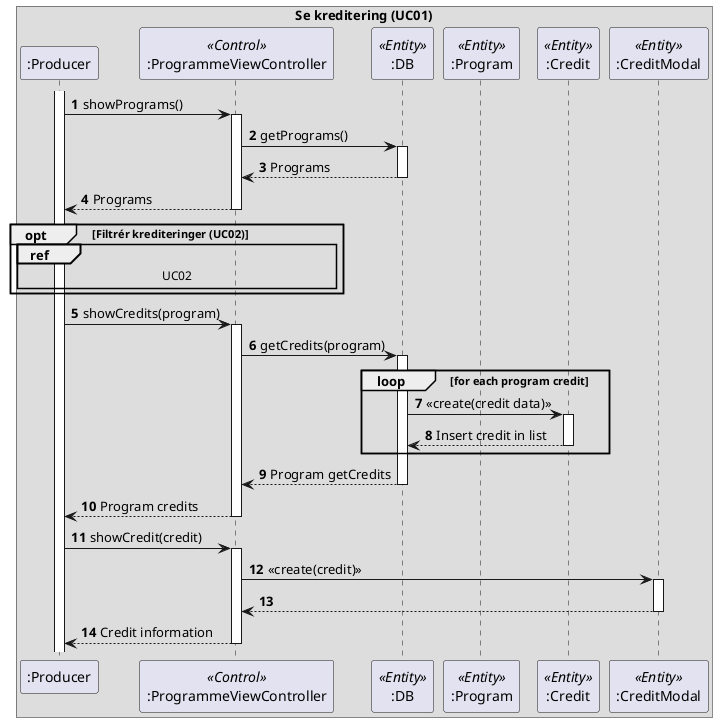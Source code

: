 @startuml
'https://plantuml.com/sequence-diagram

autonumber

box Se kreditering (UC01)
    participant ":Producer" as producer
    participant ":ProgrammeViewController" as programController <<Control>>
    participant ":DB" as db <<Entity>>
    participant ":Program" as program <<Entity>>
    participant ":Credit" as credit <<Entity>>
    participant ":CreditModal" as creditModal <<Entity>>
end box

activate producer
producer -> programController : showPrograms()
activate programController
programController -> db : getPrograms()
activate db
programController <-- db : Programs
deactivate db
producer <-- programController : Programs
deactivate programController

opt Filtrér krediteringer (UC02)
    ref over producer, programController : UC02
end

producer -> programController : showCredits(program)
activate programController
programController -> db : getCredits(program)
activate db

loop for each program credit
db -> credit : <<create(credit data)>>
activate credit
db <-- credit : Insert credit in list
deactivate credit
end

programController <-- db : Program getCredits
deactivate db
producer <-- programController : Program credits
deactivate programController

producer -> programController : showCredit(credit)
activate programController
programController -> creditModal : <<create(credit)>>
activate creditModal
programController <-- creditModal
deactivate creditModal
producer <-- programController : Credit information
deactivate programController

@enduml
